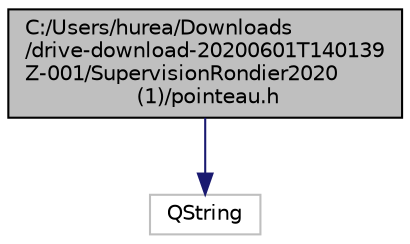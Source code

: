 digraph "C:/Users/hurea/Downloads/drive-download-20200601T140139Z-001/SupervisionRondier2020 (1)/pointeau.h"
{
 // LATEX_PDF_SIZE
  edge [fontname="Helvetica",fontsize="10",labelfontname="Helvetica",labelfontsize="10"];
  node [fontname="Helvetica",fontsize="10",shape=record];
  Node1 [label="C:/Users/hurea/Downloads\l/drive-download-20200601T140139\lZ-001/SupervisionRondier2020\l (1)/pointeau.h",height=0.2,width=0.4,color="black", fillcolor="grey75", style="filled", fontcolor="black",tooltip="Déclaration de la classe Pointeau."];
  Node1 -> Node2 [color="midnightblue",fontsize="10",style="solid"];
  Node2 [label="QString",height=0.2,width=0.4,color="grey75", fillcolor="white", style="filled",tooltip=" "];
}
